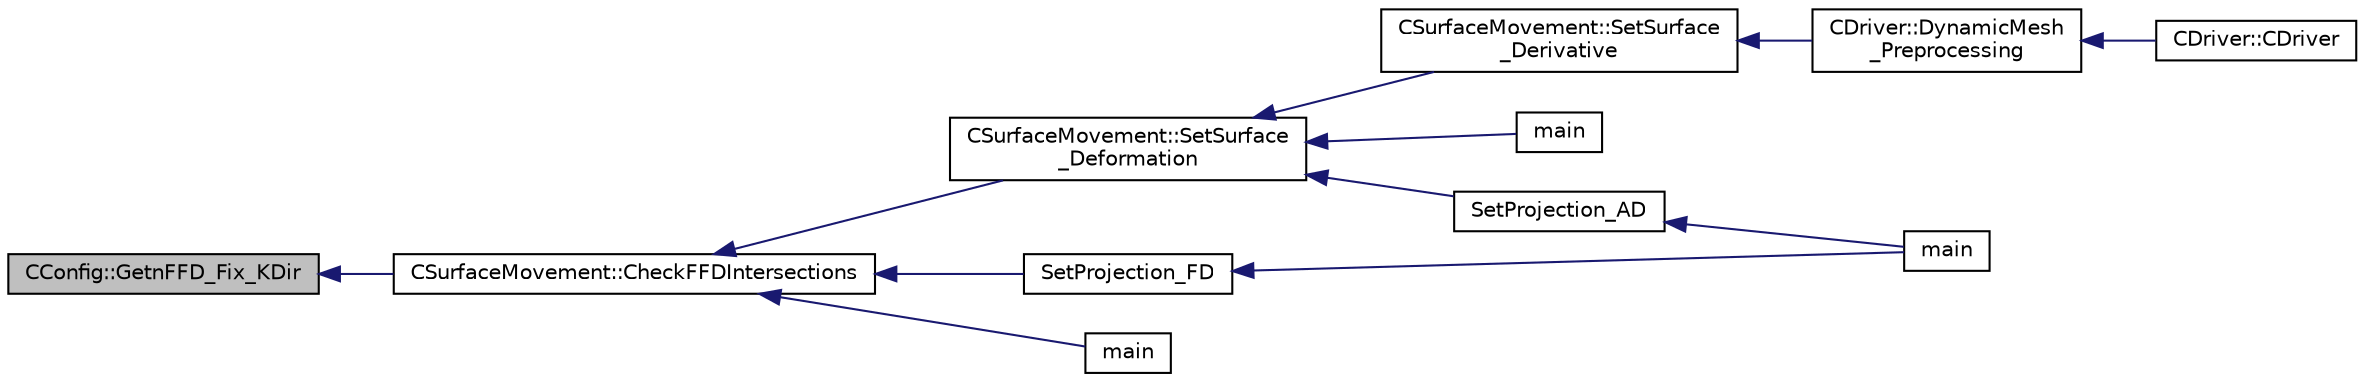 digraph "CConfig::GetnFFD_Fix_KDir"
{
  edge [fontname="Helvetica",fontsize="10",labelfontname="Helvetica",labelfontsize="10"];
  node [fontname="Helvetica",fontsize="10",shape=record];
  rankdir="LR";
  Node8512 [label="CConfig::GetnFFD_Fix_KDir",height=0.2,width=0.4,color="black", fillcolor="grey75", style="filled", fontcolor="black"];
  Node8512 -> Node8513 [dir="back",color="midnightblue",fontsize="10",style="solid",fontname="Helvetica"];
  Node8513 [label="CSurfaceMovement::CheckFFDIntersections",height=0.2,width=0.4,color="black", fillcolor="white", style="filled",URL="$class_c_surface_movement.html#a55d4d6d2c26f414b4c21e915062684f4",tooltip="Check the intersections of the FFD with the surface. "];
  Node8513 -> Node8514 [dir="back",color="midnightblue",fontsize="10",style="solid",fontname="Helvetica"];
  Node8514 [label="CSurfaceMovement::SetSurface\l_Deformation",height=0.2,width=0.4,color="black", fillcolor="white", style="filled",URL="$class_c_surface_movement.html#a23bec9fbe1bcd7f6117100de93381ac3",tooltip="Set the surface/boundary deformation. "];
  Node8514 -> Node8515 [dir="back",color="midnightblue",fontsize="10",style="solid",fontname="Helvetica"];
  Node8515 [label="CSurfaceMovement::SetSurface\l_Derivative",height=0.2,width=0.4,color="black", fillcolor="white", style="filled",URL="$class_c_surface_movement.html#af6aac73d04565bf6e9b81305b66e97e7",tooltip="Set derivatives of the surface/boundary deformation. "];
  Node8515 -> Node8516 [dir="back",color="midnightblue",fontsize="10",style="solid",fontname="Helvetica"];
  Node8516 [label="CDriver::DynamicMesh\l_Preprocessing",height=0.2,width=0.4,color="black", fillcolor="white", style="filled",URL="$class_c_driver.html#af585d91d9c08dbddcc2b3e67dd5f5af9",tooltip="GridMovement_Preprocessing. "];
  Node8516 -> Node8517 [dir="back",color="midnightblue",fontsize="10",style="solid",fontname="Helvetica"];
  Node8517 [label="CDriver::CDriver",height=0.2,width=0.4,color="black", fillcolor="white", style="filled",URL="$class_c_driver.html#a3fca4a013a6efa9bbb38fe78a86b5f3d",tooltip="Constructor of the class. "];
  Node8514 -> Node8518 [dir="back",color="midnightblue",fontsize="10",style="solid",fontname="Helvetica"];
  Node8518 [label="main",height=0.2,width=0.4,color="black", fillcolor="white", style="filled",URL="$_s_u2___d_e_f_8cpp.html#a0ddf1224851353fc92bfbff6f499fa97"];
  Node8514 -> Node8519 [dir="back",color="midnightblue",fontsize="10",style="solid",fontname="Helvetica"];
  Node8519 [label="SetProjection_AD",height=0.2,width=0.4,color="black", fillcolor="white", style="filled",URL="$_s_u2___d_o_t_8cpp.html#a3fceed882e8eb3d6796c8e8396af7d87",tooltip="Projection of the surface sensitivity using algorithmic differentiation (AD). "];
  Node8519 -> Node8520 [dir="back",color="midnightblue",fontsize="10",style="solid",fontname="Helvetica"];
  Node8520 [label="main",height=0.2,width=0.4,color="black", fillcolor="white", style="filled",URL="$_s_u2___d_o_t_8cpp.html#a0ddf1224851353fc92bfbff6f499fa97"];
  Node8513 -> Node8521 [dir="back",color="midnightblue",fontsize="10",style="solid",fontname="Helvetica"];
  Node8521 [label="SetProjection_FD",height=0.2,width=0.4,color="black", fillcolor="white", style="filled",URL="$_s_u2___d_o_t_8cpp.html#a5c5163a755085e03f1dfa23aeb7e21f2",tooltip="Projection of the surface sensitivity using finite differences (FD). "];
  Node8521 -> Node8520 [dir="back",color="midnightblue",fontsize="10",style="solid",fontname="Helvetica"];
  Node8513 -> Node8522 [dir="back",color="midnightblue",fontsize="10",style="solid",fontname="Helvetica"];
  Node8522 [label="main",height=0.2,width=0.4,color="black", fillcolor="white", style="filled",URL="$_s_u2___g_e_o_8cpp.html#a0ddf1224851353fc92bfbff6f499fa97"];
}
